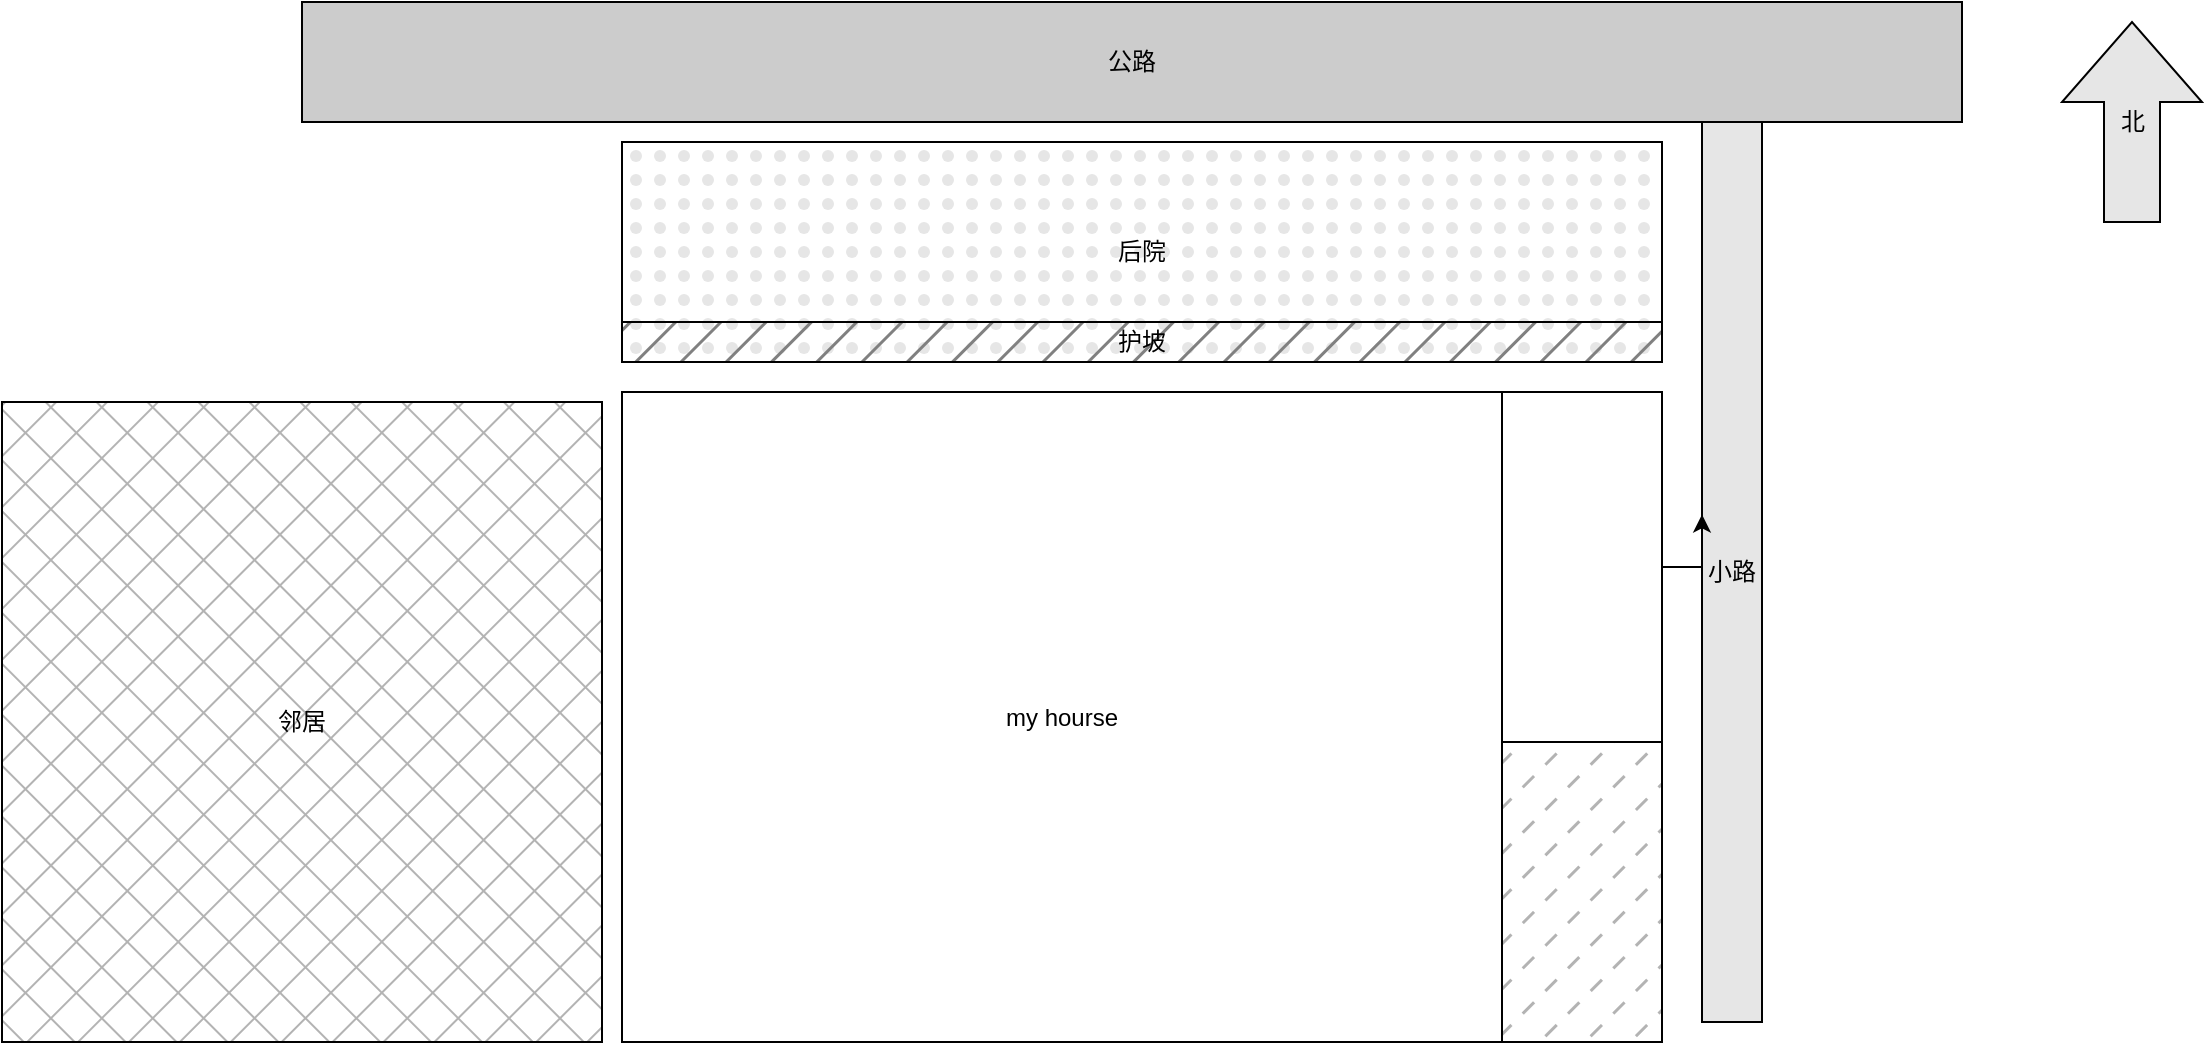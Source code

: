 <mxfile version="20.8.16" type="github">
  <diagram name="第 1 页" id="_OxOhdbIUb6aGDTrfxvc">
    <mxGraphModel dx="2390" dy="1285" grid="1" gridSize="10" guides="1" tooltips="1" connect="1" arrows="1" fold="1" page="1" pageScale="1" pageWidth="827" pageHeight="1169" math="0" shadow="0">
      <root>
        <mxCell id="0" />
        <mxCell id="1" parent="0" />
        <mxCell id="LcMBlBso1gNktjQwZKe_-1" value="my hourse" style="rounded=0;whiteSpace=wrap;html=1;" parent="1" vertex="1">
          <mxGeometry x="320" y="265" width="440" height="325" as="geometry" />
        </mxCell>
        <mxCell id="LcMBlBso1gNktjQwZKe_-2" value="公路" style="rounded=0;whiteSpace=wrap;html=1;fillColor=#CCCCCC;" parent="1" vertex="1">
          <mxGeometry x="160" y="70" width="830" height="60" as="geometry" />
        </mxCell>
        <mxCell id="LcMBlBso1gNktjQwZKe_-3" value="小路" style="rounded=0;whiteSpace=wrap;html=1;fillColor=#E6E6E6;" parent="1" vertex="1">
          <mxGeometry x="860" y="130" width="30" height="450" as="geometry" />
        </mxCell>
        <mxCell id="faIzRQ_jaP85h7KNEP4n-1" value="后院" style="rounded=0;whiteSpace=wrap;html=1;fillColor=#E6E6E6;fillStyle=dots;" vertex="1" parent="1">
          <mxGeometry x="320" y="140" width="520" height="110" as="geometry" />
        </mxCell>
        <mxCell id="faIzRQ_jaP85h7KNEP4n-3" value="北" style="html=1;shadow=0;dashed=0;align=center;verticalAlign=middle;shape=mxgraph.arrows2.arrow;dy=0.6;dx=40;direction=north;notch=0;fillColor=#E6E6E6;" vertex="1" parent="1">
          <mxGeometry x="1040" y="80" width="70" height="100" as="geometry" />
        </mxCell>
        <mxCell id="faIzRQ_jaP85h7KNEP4n-6" style="edgeStyle=orthogonalEdgeStyle;rounded=0;orthogonalLoop=1;jettySize=auto;html=1;entryX=-0.033;entryY=0.436;entryDx=0;entryDy=0;entryPerimeter=0;" edge="1" parent="1" source="faIzRQ_jaP85h7KNEP4n-5" target="LcMBlBso1gNktjQwZKe_-3">
          <mxGeometry relative="1" as="geometry" />
        </mxCell>
        <mxCell id="faIzRQ_jaP85h7KNEP4n-5" value="" style="rounded=0;whiteSpace=wrap;html=1;" vertex="1" parent="1">
          <mxGeometry x="760" y="265" width="80" height="175" as="geometry" />
        </mxCell>
        <mxCell id="faIzRQ_jaP85h7KNEP4n-7" value="" style="rounded=0;whiteSpace=wrap;html=1;fillColor=#B3B3B3;fillStyle=dashed;" vertex="1" parent="1">
          <mxGeometry x="760" y="440" width="80" height="150" as="geometry" />
        </mxCell>
        <mxCell id="faIzRQ_jaP85h7KNEP4n-8" value="邻居" style="rounded=0;whiteSpace=wrap;html=1;fillStyle=cross-hatch;fillColor=#B3B3B3;" vertex="1" parent="1">
          <mxGeometry x="10" y="270" width="300" height="320" as="geometry" />
        </mxCell>
        <mxCell id="faIzRQ_jaP85h7KNEP4n-9" value="护坡" style="rounded=0;whiteSpace=wrap;html=1;fillStyle=hatch;fillColor=#808080;" vertex="1" parent="1">
          <mxGeometry x="320" y="230" width="520" height="20" as="geometry" />
        </mxCell>
      </root>
    </mxGraphModel>
  </diagram>
</mxfile>
